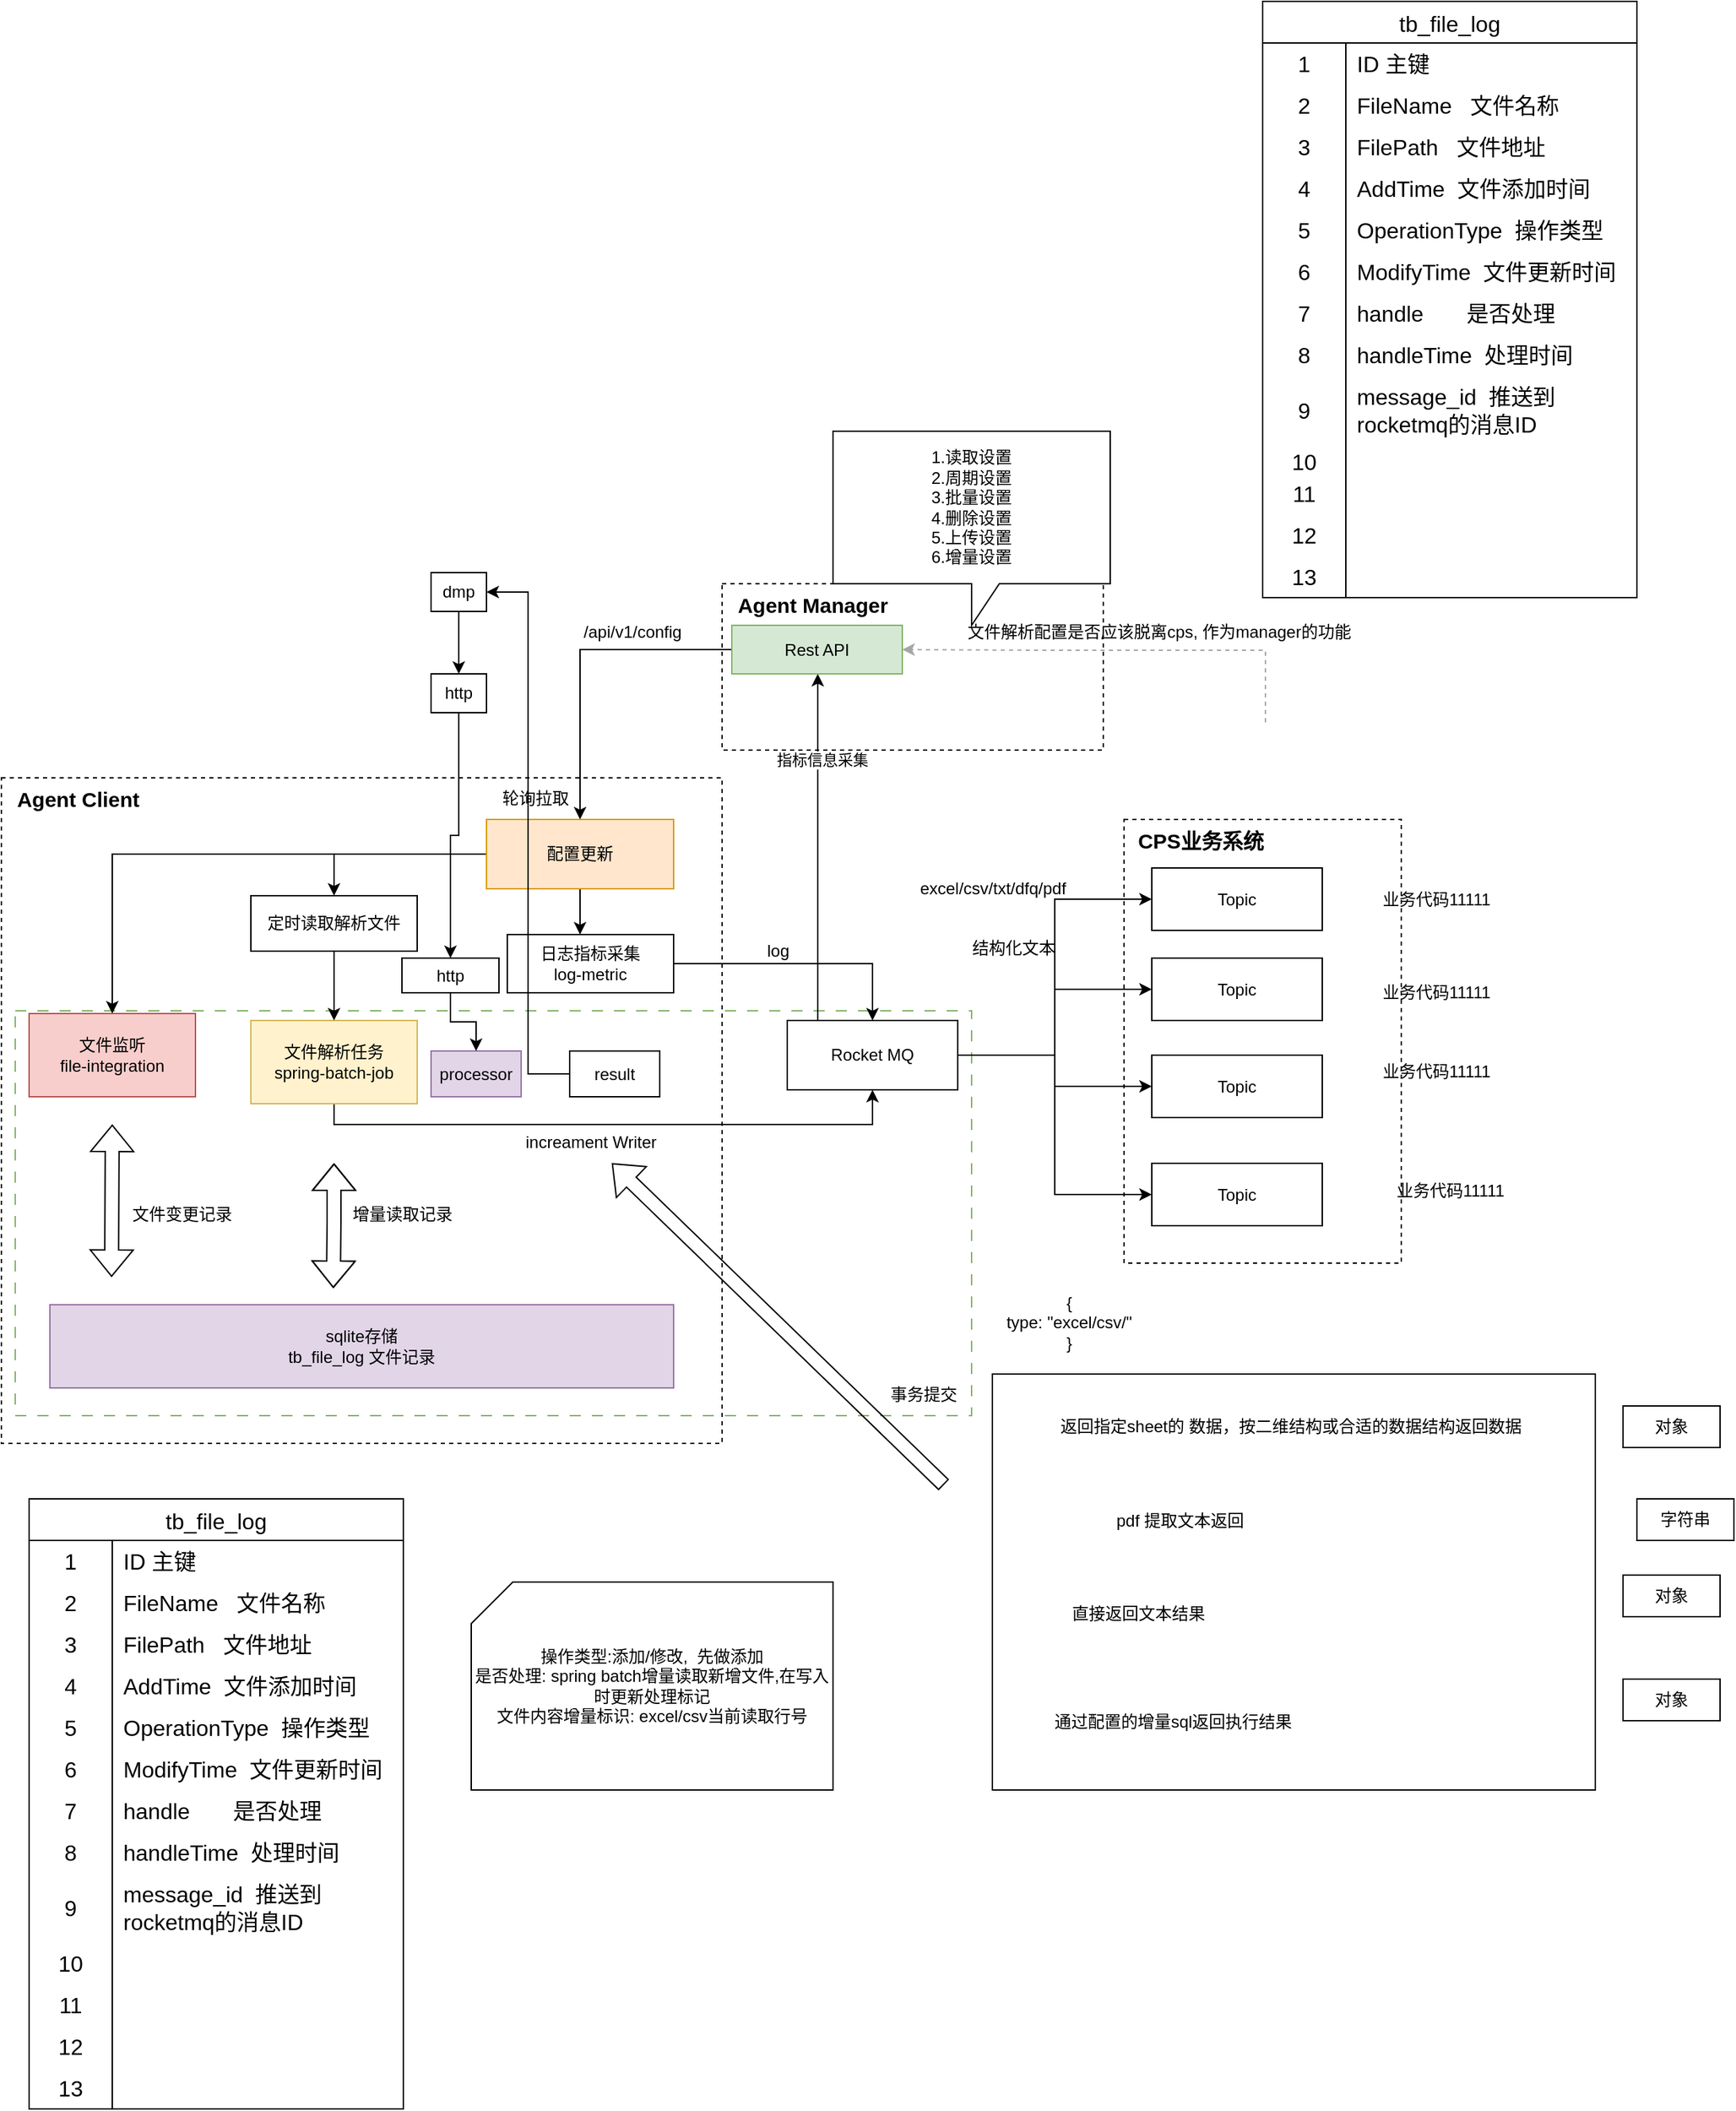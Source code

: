 <mxfile version="23.0.2" type="github">
  <diagram name="第 1 页" id="KSwCcJYvpphRC8MJ0m5S">
    <mxGraphModel dx="1434" dy="1949" grid="1" gridSize="10" guides="1" tooltips="1" connect="1" arrows="1" fold="1" page="1" pageScale="1" pageWidth="827" pageHeight="1169" math="0" shadow="0">
      <root>
        <mxCell id="0" />
        <mxCell id="1" parent="0" />
        <mxCell id="mfhwkr1gqfcv5BpSvhRb-97" value="" style="rounded=0;whiteSpace=wrap;html=1;fillColor=none;dashed=1;dashPattern=8 8;strokeColor=#82B366;movable=0;resizable=0;rotatable=0;deletable=0;editable=0;locked=1;connectable=0;" parent="1" vertex="1">
          <mxGeometry x="100" y="178" width="690" height="292" as="geometry" />
        </mxCell>
        <mxCell id="mfhwkr1gqfcv5BpSvhRb-58" value="" style="rounded=0;whiteSpace=wrap;html=1;fillColor=none;dashed=1;movable=1;resizable=1;rotatable=1;deletable=1;editable=1;locked=0;connectable=1;" parent="1" vertex="1">
          <mxGeometry x="90" y="10" width="520" height="480" as="geometry" />
        </mxCell>
        <mxCell id="mfhwkr1gqfcv5BpSvhRb-1" value="文件监听&lt;br&gt;file-integration" style="rounded=0;whiteSpace=wrap;html=1;fillColor=#f8cecc;strokeColor=#b85450;" parent="1" vertex="1">
          <mxGeometry x="110" y="180" width="120" height="60" as="geometry" />
        </mxCell>
        <mxCell id="mfhwkr1gqfcv5BpSvhRb-79" style="edgeStyle=orthogonalEdgeStyle;rounded=0;orthogonalLoop=1;jettySize=auto;html=1;entryX=0.5;entryY=1;entryDx=0;entryDy=0;" parent="1" source="mfhwkr1gqfcv5BpSvhRb-2" target="mfhwkr1gqfcv5BpSvhRb-35" edge="1">
          <mxGeometry relative="1" as="geometry">
            <Array as="points">
              <mxPoint x="330" y="260" />
              <mxPoint x="719" y="260" />
            </Array>
          </mxGeometry>
        </mxCell>
        <mxCell id="mfhwkr1gqfcv5BpSvhRb-2" value="文件解析任务&lt;br&gt;spring-batch-job" style="rounded=0;whiteSpace=wrap;html=1;fillColor=#fff2cc;strokeColor=#d6b656;" parent="1" vertex="1">
          <mxGeometry x="270" y="185" width="120" height="60" as="geometry" />
        </mxCell>
        <mxCell id="mfhwkr1gqfcv5BpSvhRb-36" style="edgeStyle=orthogonalEdgeStyle;rounded=0;orthogonalLoop=1;jettySize=auto;html=1;" parent="1" source="mfhwkr1gqfcv5BpSvhRb-3" target="mfhwkr1gqfcv5BpSvhRb-35" edge="1">
          <mxGeometry relative="1" as="geometry" />
        </mxCell>
        <mxCell id="mfhwkr1gqfcv5BpSvhRb-3" value="日志指标采集&lt;br&gt;log-metric" style="rounded=0;whiteSpace=wrap;html=1;" parent="1" vertex="1">
          <mxGeometry x="455" y="123" width="120" height="42" as="geometry" />
        </mxCell>
        <mxCell id="mfhwkr1gqfcv5BpSvhRb-6" value="sqlite存储&lt;br&gt;tb_file_log 文件记录" style="rounded=0;whiteSpace=wrap;html=1;fillColor=#e1d5e7;strokeColor=#9673a6;" parent="1" vertex="1">
          <mxGeometry x="125" y="390" width="450" height="60" as="geometry" />
        </mxCell>
        <mxCell id="mfhwkr1gqfcv5BpSvhRb-24" style="edgeStyle=orthogonalEdgeStyle;rounded=0;orthogonalLoop=1;jettySize=auto;html=1;entryX=0.5;entryY=0;entryDx=0;entryDy=0;" parent="1" source="mfhwkr1gqfcv5BpSvhRb-10" target="mfhwkr1gqfcv5BpSvhRb-1" edge="1">
          <mxGeometry relative="1" as="geometry" />
        </mxCell>
        <mxCell id="mfhwkr1gqfcv5BpSvhRb-26" style="edgeStyle=orthogonalEdgeStyle;rounded=0;orthogonalLoop=1;jettySize=auto;html=1;" parent="1" source="mfhwkr1gqfcv5BpSvhRb-10" target="mfhwkr1gqfcv5BpSvhRb-23" edge="1">
          <mxGeometry relative="1" as="geometry" />
        </mxCell>
        <mxCell id="mfhwkr1gqfcv5BpSvhRb-72" style="edgeStyle=orthogonalEdgeStyle;rounded=0;orthogonalLoop=1;jettySize=auto;html=1;" parent="1" source="mfhwkr1gqfcv5BpSvhRb-10" target="mfhwkr1gqfcv5BpSvhRb-3" edge="1">
          <mxGeometry relative="1" as="geometry">
            <Array as="points">
              <mxPoint x="508" y="150" />
              <mxPoint x="508" y="150" />
            </Array>
          </mxGeometry>
        </mxCell>
        <mxCell id="mfhwkr1gqfcv5BpSvhRb-10" value="配置更新" style="rounded=0;whiteSpace=wrap;html=1;fillColor=#ffe6cc;strokeColor=#d79b00;" parent="1" vertex="1">
          <mxGeometry x="440" y="40" width="135" height="50" as="geometry" />
        </mxCell>
        <mxCell id="mfhwkr1gqfcv5BpSvhRb-21" value="" style="shape=flexArrow;endArrow=classic;startArrow=classic;html=1;rounded=0;" parent="1" edge="1">
          <mxGeometry width="100" height="100" relative="1" as="geometry">
            <mxPoint x="169.5" y="370" as="sourcePoint" />
            <mxPoint x="170" y="260" as="targetPoint" />
          </mxGeometry>
        </mxCell>
        <mxCell id="mfhwkr1gqfcv5BpSvhRb-73" style="edgeStyle=orthogonalEdgeStyle;rounded=0;orthogonalLoop=1;jettySize=auto;html=1;" parent="1" source="mfhwkr1gqfcv5BpSvhRb-23" target="mfhwkr1gqfcv5BpSvhRb-2" edge="1">
          <mxGeometry relative="1" as="geometry" />
        </mxCell>
        <mxCell id="mfhwkr1gqfcv5BpSvhRb-23" value="定时读取解析文件" style="rounded=0;whiteSpace=wrap;html=1;" parent="1" vertex="1">
          <mxGeometry x="270" y="95" width="120" height="40" as="geometry" />
        </mxCell>
        <mxCell id="mfhwkr1gqfcv5BpSvhRb-75" style="edgeStyle=orthogonalEdgeStyle;rounded=0;orthogonalLoop=1;jettySize=auto;html=1;" parent="1" source="mfhwkr1gqfcv5BpSvhRb-35" target="mfhwkr1gqfcv5BpSvhRb-67" edge="1">
          <mxGeometry relative="1" as="geometry">
            <Array as="points">
              <mxPoint x="679" y="130" />
              <mxPoint x="679" y="130" />
            </Array>
          </mxGeometry>
        </mxCell>
        <mxCell id="mfhwkr1gqfcv5BpSvhRb-76" value="指标信息采集" style="edgeLabel;html=1;align=center;verticalAlign=middle;resizable=0;points=[];" parent="mfhwkr1gqfcv5BpSvhRb-75" vertex="1" connectable="0">
          <mxGeometry x="0.503" y="-2" relative="1" as="geometry">
            <mxPoint x="1" as="offset" />
          </mxGeometry>
        </mxCell>
        <mxCell id="mfhwkr1gqfcv5BpSvhRb-89" style="edgeStyle=orthogonalEdgeStyle;rounded=0;orthogonalLoop=1;jettySize=auto;html=1;entryX=0;entryY=0.5;entryDx=0;entryDy=0;" parent="1" source="mfhwkr1gqfcv5BpSvhRb-35" target="mfhwkr1gqfcv5BpSvhRb-84" edge="1">
          <mxGeometry relative="1" as="geometry" />
        </mxCell>
        <mxCell id="mfhwkr1gqfcv5BpSvhRb-90" style="edgeStyle=orthogonalEdgeStyle;rounded=0;orthogonalLoop=1;jettySize=auto;html=1;" parent="1" source="mfhwkr1gqfcv5BpSvhRb-35" target="mfhwkr1gqfcv5BpSvhRb-85" edge="1">
          <mxGeometry relative="1" as="geometry" />
        </mxCell>
        <mxCell id="EhrkbCGMckrhQxVuz5_1-8" style="edgeStyle=orthogonalEdgeStyle;rounded=0;orthogonalLoop=1;jettySize=auto;html=1;" edge="1" parent="1" source="mfhwkr1gqfcv5BpSvhRb-35" target="EhrkbCGMckrhQxVuz5_1-6">
          <mxGeometry relative="1" as="geometry" />
        </mxCell>
        <mxCell id="EhrkbCGMckrhQxVuz5_1-10" style="edgeStyle=orthogonalEdgeStyle;rounded=0;orthogonalLoop=1;jettySize=auto;html=1;entryX=0;entryY=0.5;entryDx=0;entryDy=0;" edge="1" parent="1" source="mfhwkr1gqfcv5BpSvhRb-35" target="EhrkbCGMckrhQxVuz5_1-9">
          <mxGeometry relative="1" as="geometry" />
        </mxCell>
        <mxCell id="mfhwkr1gqfcv5BpSvhRb-35" value="Rocket MQ" style="rounded=0;whiteSpace=wrap;html=1;" parent="1" vertex="1">
          <mxGeometry x="657" y="185" width="123" height="50" as="geometry" />
        </mxCell>
        <mxCell id="mfhwkr1gqfcv5BpSvhRb-49" value="increament Writer" style="text;html=1;align=center;verticalAlign=middle;resizable=0;points=[];autosize=1;strokeColor=none;fillColor=none;" parent="1" vertex="1">
          <mxGeometry x="455" y="258" width="120" height="30" as="geometry" />
        </mxCell>
        <mxCell id="mfhwkr1gqfcv5BpSvhRb-52" value="文件变更记录" style="text;html=1;align=center;verticalAlign=middle;resizable=0;points=[];autosize=1;strokeColor=none;fillColor=none;" parent="1" vertex="1">
          <mxGeometry x="170" y="310" width="100" height="30" as="geometry" />
        </mxCell>
        <mxCell id="mfhwkr1gqfcv5BpSvhRb-55" value="excel/csv/txt/dfq/pdf" style="text;html=1;align=center;verticalAlign=middle;resizable=0;points=[];autosize=1;strokeColor=none;fillColor=none;" parent="1" vertex="1">
          <mxGeometry x="740" y="75" width="130" height="30" as="geometry" />
        </mxCell>
        <mxCell id="mfhwkr1gqfcv5BpSvhRb-59" value="增量读取记录" style="text;html=1;align=center;verticalAlign=middle;resizable=0;points=[];autosize=1;strokeColor=none;fillColor=none;" parent="1" vertex="1">
          <mxGeometry x="329" y="310" width="100" height="30" as="geometry" />
        </mxCell>
        <mxCell id="mfhwkr1gqfcv5BpSvhRb-60" value="Agent Client" style="text;html=1;align=center;verticalAlign=middle;resizable=0;points=[];autosize=1;strokeColor=none;fillColor=none;fontStyle=1;fontSize=15;" parent="1" vertex="1">
          <mxGeometry x="90" y="10" width="110" height="30" as="geometry" />
        </mxCell>
        <mxCell id="mfhwkr1gqfcv5BpSvhRb-71" style="edgeStyle=orthogonalEdgeStyle;rounded=0;orthogonalLoop=1;jettySize=auto;html=1;entryX=1;entryY=0.5;entryDx=0;entryDy=0;dashed=1;fillColor=#f5f5f5;strokeColor=#a6a6a6;" parent="1" target="mfhwkr1gqfcv5BpSvhRb-67" edge="1">
          <mxGeometry relative="1" as="geometry">
            <Array as="points">
              <mxPoint x="1002" y="-82" />
              <mxPoint x="840" y="-82" />
            </Array>
            <mxPoint x="1002" y="-30" as="sourcePoint" />
          </mxGeometry>
        </mxCell>
        <mxCell id="mfhwkr1gqfcv5BpSvhRb-66" value="" style="rounded=0;whiteSpace=wrap;html=1;fillColor=none;dashed=1;movable=0;resizable=0;rotatable=0;deletable=0;editable=0;locked=1;connectable=0;" parent="1" vertex="1">
          <mxGeometry x="610" y="-130" width="275" height="120" as="geometry" />
        </mxCell>
        <mxCell id="mfhwkr1gqfcv5BpSvhRb-65" value="Agent Manager" style="text;html=1;align=center;verticalAlign=middle;resizable=0;points=[];autosize=1;strokeColor=none;fillColor=none;fontStyle=1;fontSize=15;" parent="1" vertex="1">
          <mxGeometry x="610" y="-130" width="130" height="30" as="geometry" />
        </mxCell>
        <mxCell id="mfhwkr1gqfcv5BpSvhRb-69" style="edgeStyle=orthogonalEdgeStyle;rounded=0;orthogonalLoop=1;jettySize=auto;html=1;entryX=0.5;entryY=0;entryDx=0;entryDy=0;" parent="1" source="mfhwkr1gqfcv5BpSvhRb-67" target="mfhwkr1gqfcv5BpSvhRb-10" edge="1">
          <mxGeometry relative="1" as="geometry" />
        </mxCell>
        <mxCell id="mfhwkr1gqfcv5BpSvhRb-67" value="Rest API" style="rounded=0;whiteSpace=wrap;html=1;fillColor=#d5e8d4;strokeColor=#82b366;" parent="1" vertex="1">
          <mxGeometry x="617" y="-100" width="123" height="35" as="geometry" />
        </mxCell>
        <mxCell id="mfhwkr1gqfcv5BpSvhRb-70" value="轮询拉取" style="text;html=1;align=center;verticalAlign=middle;resizable=0;points=[];autosize=1;strokeColor=none;fillColor=none;" parent="1" vertex="1">
          <mxGeometry x="440" y="10" width="70" height="30" as="geometry" />
        </mxCell>
        <mxCell id="mfhwkr1gqfcv5BpSvhRb-74" value="文件解析配置是否应该脱离cps, 作为manager的功能" style="text;html=1;align=center;verticalAlign=middle;resizable=0;points=[];autosize=1;strokeColor=none;fillColor=none;" parent="1" vertex="1">
          <mxGeometry x="775" y="-110" width="300" height="30" as="geometry" />
        </mxCell>
        <mxCell id="mfhwkr1gqfcv5BpSvhRb-81" value="" style="rounded=0;whiteSpace=wrap;html=1;dashed=1;fillColor=none;" parent="1" vertex="1">
          <mxGeometry x="900" y="40" width="200" height="320" as="geometry" />
        </mxCell>
        <mxCell id="mfhwkr1gqfcv5BpSvhRb-83" value="CPS业务系统" style="text;html=1;align=center;verticalAlign=middle;resizable=0;points=[];autosize=1;strokeColor=none;fillColor=none;fontStyle=1;fontSize=15;" parent="1" vertex="1">
          <mxGeometry x="900" y="40" width="110" height="30" as="geometry" />
        </mxCell>
        <mxCell id="mfhwkr1gqfcv5BpSvhRb-84" value="Topic" style="rounded=0;whiteSpace=wrap;html=1;" parent="1" vertex="1">
          <mxGeometry x="920" y="75" width="123" height="45" as="geometry" />
        </mxCell>
        <mxCell id="mfhwkr1gqfcv5BpSvhRb-85" value="Topic" style="rounded=0;whiteSpace=wrap;html=1;" parent="1" vertex="1">
          <mxGeometry x="920" y="140" width="123" height="45" as="geometry" />
        </mxCell>
        <mxCell id="mfhwkr1gqfcv5BpSvhRb-91" value="结构化文本" style="text;html=1;align=center;verticalAlign=middle;resizable=0;points=[];autosize=1;strokeColor=none;fillColor=none;" parent="1" vertex="1">
          <mxGeometry x="780" y="117.5" width="80" height="30" as="geometry" />
        </mxCell>
        <mxCell id="mfhwkr1gqfcv5BpSvhRb-96" value="" style="shape=flexArrow;endArrow=classic;startArrow=classic;html=1;rounded=0;" parent="1" edge="1">
          <mxGeometry width="100" height="100" relative="1" as="geometry">
            <mxPoint x="329.5" y="378" as="sourcePoint" />
            <mxPoint x="330" y="288" as="targetPoint" />
            <Array as="points">
              <mxPoint x="330" y="330" />
            </Array>
          </mxGeometry>
        </mxCell>
        <mxCell id="mfhwkr1gqfcv5BpSvhRb-99" value="事务提交" style="text;html=1;align=center;verticalAlign=middle;resizable=0;points=[];autosize=1;strokeColor=none;fillColor=none;" parent="1" vertex="1">
          <mxGeometry x="720" y="440" width="70" height="30" as="geometry" />
        </mxCell>
        <mxCell id="EhrkbCGMckrhQxVuz5_1-6" value="Topic" style="rounded=0;whiteSpace=wrap;html=1;" vertex="1" parent="1">
          <mxGeometry x="920" y="210" width="123" height="45" as="geometry" />
        </mxCell>
        <mxCell id="EhrkbCGMckrhQxVuz5_1-9" value="Topic" style="rounded=0;whiteSpace=wrap;html=1;" vertex="1" parent="1">
          <mxGeometry x="920" y="288" width="123" height="45" as="geometry" />
        </mxCell>
        <mxCell id="EhrkbCGMckrhQxVuz5_1-12" value="log" style="text;html=1;align=center;verticalAlign=middle;resizable=0;points=[];autosize=1;strokeColor=none;fillColor=none;" vertex="1" parent="1">
          <mxGeometry x="630" y="120" width="40" height="30" as="geometry" />
        </mxCell>
        <mxCell id="EhrkbCGMckrhQxVuz5_1-18" value="1.读取设置&lt;br&gt;2.周期设置&lt;br&gt;3.批量设置&lt;br&gt;4.删除设置&lt;br&gt;5.上传设置&lt;br&gt;6.增量设置" style="shape=callout;whiteSpace=wrap;html=1;perimeter=calloutPerimeter;" vertex="1" parent="1">
          <mxGeometry x="690" y="-240" width="200" height="140" as="geometry" />
        </mxCell>
        <mxCell id="EhrkbCGMckrhQxVuz5_1-19" value="tb_file_log" style="shape=table;startSize=30;container=1;collapsible=0;childLayout=tableLayout;fixedRows=1;rowLines=0;fontStyle=0;strokeColor=default;fontSize=16;" vertex="1" parent="1">
          <mxGeometry x="110" y="530" width="270" height="440" as="geometry" />
        </mxCell>
        <mxCell id="EhrkbCGMckrhQxVuz5_1-20" value="" style="shape=tableRow;horizontal=0;startSize=0;swimlaneHead=0;swimlaneBody=0;top=0;left=0;bottom=0;right=0;collapsible=0;dropTarget=0;fillColor=none;points=[[0,0.5],[1,0.5]];portConstraint=eastwest;strokeColor=inherit;fontSize=16;" vertex="1" parent="EhrkbCGMckrhQxVuz5_1-19">
          <mxGeometry y="30" width="270" height="30" as="geometry" />
        </mxCell>
        <mxCell id="EhrkbCGMckrhQxVuz5_1-21" value="1" style="shape=partialRectangle;html=1;whiteSpace=wrap;connectable=0;fillColor=none;top=0;left=0;bottom=0;right=0;overflow=hidden;pointerEvents=1;strokeColor=inherit;fontSize=16;" vertex="1" parent="EhrkbCGMckrhQxVuz5_1-20">
          <mxGeometry width="60" height="30" as="geometry">
            <mxRectangle width="60" height="30" as="alternateBounds" />
          </mxGeometry>
        </mxCell>
        <mxCell id="EhrkbCGMckrhQxVuz5_1-22" value="ID 主键" style="shape=partialRectangle;html=1;whiteSpace=wrap;connectable=0;fillColor=none;top=0;left=0;bottom=0;right=0;align=left;spacingLeft=6;overflow=hidden;strokeColor=inherit;fontSize=16;" vertex="1" parent="EhrkbCGMckrhQxVuz5_1-20">
          <mxGeometry x="60" width="210" height="30" as="geometry">
            <mxRectangle width="210" height="30" as="alternateBounds" />
          </mxGeometry>
        </mxCell>
        <mxCell id="EhrkbCGMckrhQxVuz5_1-23" value="" style="shape=tableRow;horizontal=0;startSize=0;swimlaneHead=0;swimlaneBody=0;top=0;left=0;bottom=0;right=0;collapsible=0;dropTarget=0;fillColor=none;points=[[0,0.5],[1,0.5]];portConstraint=eastwest;strokeColor=inherit;fontSize=16;" vertex="1" parent="EhrkbCGMckrhQxVuz5_1-19">
          <mxGeometry y="60" width="270" height="30" as="geometry" />
        </mxCell>
        <mxCell id="EhrkbCGMckrhQxVuz5_1-24" value="2" style="shape=partialRectangle;html=1;whiteSpace=wrap;connectable=0;fillColor=none;top=0;left=0;bottom=0;right=0;overflow=hidden;strokeColor=inherit;fontSize=16;" vertex="1" parent="EhrkbCGMckrhQxVuz5_1-23">
          <mxGeometry width="60" height="30" as="geometry">
            <mxRectangle width="60" height="30" as="alternateBounds" />
          </mxGeometry>
        </mxCell>
        <mxCell id="EhrkbCGMckrhQxVuz5_1-25" value="FileName&amp;nbsp; &amp;nbsp;文件名称" style="shape=partialRectangle;html=1;whiteSpace=wrap;connectable=0;fillColor=none;top=0;left=0;bottom=0;right=0;align=left;spacingLeft=6;overflow=hidden;strokeColor=inherit;fontSize=16;" vertex="1" parent="EhrkbCGMckrhQxVuz5_1-23">
          <mxGeometry x="60" width="210" height="30" as="geometry">
            <mxRectangle width="210" height="30" as="alternateBounds" />
          </mxGeometry>
        </mxCell>
        <mxCell id="EhrkbCGMckrhQxVuz5_1-26" value="" style="shape=tableRow;horizontal=0;startSize=0;swimlaneHead=0;swimlaneBody=0;top=0;left=0;bottom=0;right=0;collapsible=0;dropTarget=0;fillColor=none;points=[[0,0.5],[1,0.5]];portConstraint=eastwest;strokeColor=inherit;fontSize=16;" vertex="1" parent="EhrkbCGMckrhQxVuz5_1-19">
          <mxGeometry y="90" width="270" height="30" as="geometry" />
        </mxCell>
        <mxCell id="EhrkbCGMckrhQxVuz5_1-27" value="3" style="shape=partialRectangle;html=1;whiteSpace=wrap;connectable=0;fillColor=none;top=0;left=0;bottom=0;right=0;overflow=hidden;strokeColor=inherit;fontSize=16;" vertex="1" parent="EhrkbCGMckrhQxVuz5_1-26">
          <mxGeometry width="60" height="30" as="geometry">
            <mxRectangle width="60" height="30" as="alternateBounds" />
          </mxGeometry>
        </mxCell>
        <mxCell id="EhrkbCGMckrhQxVuz5_1-28" value="FilePath&amp;nbsp; &amp;nbsp;文件地址" style="shape=partialRectangle;html=1;whiteSpace=wrap;connectable=0;fillColor=none;top=0;left=0;bottom=0;right=0;align=left;spacingLeft=6;overflow=hidden;strokeColor=inherit;fontSize=16;" vertex="1" parent="EhrkbCGMckrhQxVuz5_1-26">
          <mxGeometry x="60" width="210" height="30" as="geometry">
            <mxRectangle width="210" height="30" as="alternateBounds" />
          </mxGeometry>
        </mxCell>
        <mxCell id="EhrkbCGMckrhQxVuz5_1-29" value="" style="shape=tableRow;horizontal=0;startSize=0;swimlaneHead=0;swimlaneBody=0;top=0;left=0;bottom=0;right=0;collapsible=0;dropTarget=0;fillColor=none;points=[[0,0.5],[1,0.5]];portConstraint=eastwest;strokeColor=inherit;fontSize=16;" vertex="1" parent="EhrkbCGMckrhQxVuz5_1-19">
          <mxGeometry y="120" width="270" height="30" as="geometry" />
        </mxCell>
        <mxCell id="EhrkbCGMckrhQxVuz5_1-30" value="4" style="shape=partialRectangle;html=1;whiteSpace=wrap;connectable=0;fillColor=none;top=0;left=0;bottom=0;right=0;overflow=hidden;strokeColor=inherit;fontSize=16;" vertex="1" parent="EhrkbCGMckrhQxVuz5_1-29">
          <mxGeometry width="60" height="30" as="geometry">
            <mxRectangle width="60" height="30" as="alternateBounds" />
          </mxGeometry>
        </mxCell>
        <mxCell id="EhrkbCGMckrhQxVuz5_1-31" value="AddTime&amp;nbsp; 文件添加时间" style="shape=partialRectangle;html=1;whiteSpace=wrap;connectable=0;fillColor=none;top=0;left=0;bottom=0;right=0;align=left;spacingLeft=6;overflow=hidden;strokeColor=inherit;fontSize=16;" vertex="1" parent="EhrkbCGMckrhQxVuz5_1-29">
          <mxGeometry x="60" width="210" height="30" as="geometry">
            <mxRectangle width="210" height="30" as="alternateBounds" />
          </mxGeometry>
        </mxCell>
        <mxCell id="EhrkbCGMckrhQxVuz5_1-32" value="" style="shape=tableRow;horizontal=0;startSize=0;swimlaneHead=0;swimlaneBody=0;top=0;left=0;bottom=0;right=0;collapsible=0;dropTarget=0;fillColor=none;points=[[0,0.5],[1,0.5]];portConstraint=eastwest;strokeColor=inherit;fontSize=16;" vertex="1" parent="EhrkbCGMckrhQxVuz5_1-19">
          <mxGeometry y="150" width="270" height="30" as="geometry" />
        </mxCell>
        <mxCell id="EhrkbCGMckrhQxVuz5_1-33" value="5" style="shape=partialRectangle;html=1;whiteSpace=wrap;connectable=0;fillColor=none;top=0;left=0;bottom=0;right=0;overflow=hidden;strokeColor=inherit;fontSize=16;" vertex="1" parent="EhrkbCGMckrhQxVuz5_1-32">
          <mxGeometry width="60" height="30" as="geometry">
            <mxRectangle width="60" height="30" as="alternateBounds" />
          </mxGeometry>
        </mxCell>
        <mxCell id="EhrkbCGMckrhQxVuz5_1-34" value="OperationType&amp;nbsp; 操作类型" style="shape=partialRectangle;html=1;whiteSpace=wrap;connectable=0;fillColor=none;top=0;left=0;bottom=0;right=0;align=left;spacingLeft=6;overflow=hidden;strokeColor=inherit;fontSize=16;" vertex="1" parent="EhrkbCGMckrhQxVuz5_1-32">
          <mxGeometry x="60" width="210" height="30" as="geometry">
            <mxRectangle width="210" height="30" as="alternateBounds" />
          </mxGeometry>
        </mxCell>
        <mxCell id="EhrkbCGMckrhQxVuz5_1-35" value="" style="shape=tableRow;horizontal=0;startSize=0;swimlaneHead=0;swimlaneBody=0;top=0;left=0;bottom=0;right=0;collapsible=0;dropTarget=0;fillColor=none;points=[[0,0.5],[1,0.5]];portConstraint=eastwest;strokeColor=inherit;fontSize=16;" vertex="1" parent="EhrkbCGMckrhQxVuz5_1-19">
          <mxGeometry y="180" width="270" height="30" as="geometry" />
        </mxCell>
        <mxCell id="EhrkbCGMckrhQxVuz5_1-36" value="6" style="shape=partialRectangle;html=1;whiteSpace=wrap;connectable=0;fillColor=none;top=0;left=0;bottom=0;right=0;overflow=hidden;strokeColor=inherit;fontSize=16;" vertex="1" parent="EhrkbCGMckrhQxVuz5_1-35">
          <mxGeometry width="60" height="30" as="geometry">
            <mxRectangle width="60" height="30" as="alternateBounds" />
          </mxGeometry>
        </mxCell>
        <mxCell id="EhrkbCGMckrhQxVuz5_1-37" value="ModifyTime&amp;nbsp; 文件更新时间" style="shape=partialRectangle;html=1;whiteSpace=wrap;connectable=0;fillColor=none;top=0;left=0;bottom=0;right=0;align=left;spacingLeft=6;overflow=hidden;strokeColor=inherit;fontSize=16;" vertex="1" parent="EhrkbCGMckrhQxVuz5_1-35">
          <mxGeometry x="60" width="210" height="30" as="geometry">
            <mxRectangle width="210" height="30" as="alternateBounds" />
          </mxGeometry>
        </mxCell>
        <mxCell id="EhrkbCGMckrhQxVuz5_1-38" value="" style="shape=tableRow;horizontal=0;startSize=0;swimlaneHead=0;swimlaneBody=0;top=0;left=0;bottom=0;right=0;collapsible=0;dropTarget=0;fillColor=none;points=[[0,0.5],[1,0.5]];portConstraint=eastwest;strokeColor=inherit;fontSize=16;" vertex="1" parent="EhrkbCGMckrhQxVuz5_1-19">
          <mxGeometry y="210" width="270" height="30" as="geometry" />
        </mxCell>
        <mxCell id="EhrkbCGMckrhQxVuz5_1-39" value="7" style="shape=partialRectangle;html=1;whiteSpace=wrap;connectable=0;fillColor=none;top=0;left=0;bottom=0;right=0;overflow=hidden;strokeColor=inherit;fontSize=16;" vertex="1" parent="EhrkbCGMckrhQxVuz5_1-38">
          <mxGeometry width="60" height="30" as="geometry">
            <mxRectangle width="60" height="30" as="alternateBounds" />
          </mxGeometry>
        </mxCell>
        <mxCell id="EhrkbCGMckrhQxVuz5_1-40" value="handle&amp;nbsp; &amp;nbsp; &amp;nbsp; &amp;nbsp;是否处理" style="shape=partialRectangle;html=1;whiteSpace=wrap;connectable=0;fillColor=none;top=0;left=0;bottom=0;right=0;align=left;spacingLeft=6;overflow=hidden;strokeColor=inherit;fontSize=16;" vertex="1" parent="EhrkbCGMckrhQxVuz5_1-38">
          <mxGeometry x="60" width="210" height="30" as="geometry">
            <mxRectangle width="210" height="30" as="alternateBounds" />
          </mxGeometry>
        </mxCell>
        <mxCell id="EhrkbCGMckrhQxVuz5_1-41" value="" style="shape=tableRow;horizontal=0;startSize=0;swimlaneHead=0;swimlaneBody=0;top=0;left=0;bottom=0;right=0;collapsible=0;dropTarget=0;fillColor=none;points=[[0,0.5],[1,0.5]];portConstraint=eastwest;strokeColor=inherit;fontSize=16;" vertex="1" parent="EhrkbCGMckrhQxVuz5_1-19">
          <mxGeometry y="240" width="270" height="30" as="geometry" />
        </mxCell>
        <mxCell id="EhrkbCGMckrhQxVuz5_1-42" value="8" style="shape=partialRectangle;html=1;whiteSpace=wrap;connectable=0;fillColor=none;top=0;left=0;bottom=0;right=0;overflow=hidden;strokeColor=inherit;fontSize=16;" vertex="1" parent="EhrkbCGMckrhQxVuz5_1-41">
          <mxGeometry width="60" height="30" as="geometry">
            <mxRectangle width="60" height="30" as="alternateBounds" />
          </mxGeometry>
        </mxCell>
        <mxCell id="EhrkbCGMckrhQxVuz5_1-43" value="handleTime&amp;nbsp; 处理时间" style="shape=partialRectangle;html=1;whiteSpace=wrap;connectable=0;fillColor=none;top=0;left=0;bottom=0;right=0;align=left;spacingLeft=6;overflow=hidden;strokeColor=inherit;fontSize=16;" vertex="1" parent="EhrkbCGMckrhQxVuz5_1-41">
          <mxGeometry x="60" width="210" height="30" as="geometry">
            <mxRectangle width="210" height="30" as="alternateBounds" />
          </mxGeometry>
        </mxCell>
        <mxCell id="EhrkbCGMckrhQxVuz5_1-44" value="" style="shape=tableRow;horizontal=0;startSize=0;swimlaneHead=0;swimlaneBody=0;top=0;left=0;bottom=0;right=0;collapsible=0;dropTarget=0;fillColor=none;points=[[0,0.5],[1,0.5]];portConstraint=eastwest;strokeColor=inherit;fontSize=16;" vertex="1" parent="EhrkbCGMckrhQxVuz5_1-19">
          <mxGeometry y="270" width="270" height="50" as="geometry" />
        </mxCell>
        <mxCell id="EhrkbCGMckrhQxVuz5_1-45" value="9" style="shape=partialRectangle;html=1;whiteSpace=wrap;connectable=0;fillColor=none;top=0;left=0;bottom=0;right=0;overflow=hidden;strokeColor=inherit;fontSize=16;" vertex="1" parent="EhrkbCGMckrhQxVuz5_1-44">
          <mxGeometry width="60" height="50" as="geometry">
            <mxRectangle width="60" height="50" as="alternateBounds" />
          </mxGeometry>
        </mxCell>
        <mxCell id="EhrkbCGMckrhQxVuz5_1-46" value="message_id&amp;nbsp; 推送到rocketmq的消息ID" style="shape=partialRectangle;html=1;whiteSpace=wrap;connectable=0;fillColor=none;top=0;left=0;bottom=0;right=0;align=left;spacingLeft=6;overflow=hidden;strokeColor=inherit;fontSize=16;" vertex="1" parent="EhrkbCGMckrhQxVuz5_1-44">
          <mxGeometry x="60" width="210" height="50" as="geometry">
            <mxRectangle width="210" height="50" as="alternateBounds" />
          </mxGeometry>
        </mxCell>
        <mxCell id="EhrkbCGMckrhQxVuz5_1-47" value="" style="shape=tableRow;horizontal=0;startSize=0;swimlaneHead=0;swimlaneBody=0;top=0;left=0;bottom=0;right=0;collapsible=0;dropTarget=0;fillColor=none;points=[[0,0.5],[1,0.5]];portConstraint=eastwest;strokeColor=inherit;fontSize=16;" vertex="1" parent="EhrkbCGMckrhQxVuz5_1-19">
          <mxGeometry y="320" width="270" height="30" as="geometry" />
        </mxCell>
        <mxCell id="EhrkbCGMckrhQxVuz5_1-48" value="10" style="shape=partialRectangle;html=1;whiteSpace=wrap;connectable=0;fillColor=none;top=0;left=0;bottom=0;right=0;overflow=hidden;strokeColor=inherit;fontSize=16;" vertex="1" parent="EhrkbCGMckrhQxVuz5_1-47">
          <mxGeometry width="60" height="30" as="geometry">
            <mxRectangle width="60" height="30" as="alternateBounds" />
          </mxGeometry>
        </mxCell>
        <mxCell id="EhrkbCGMckrhQxVuz5_1-49" value="" style="shape=partialRectangle;html=1;whiteSpace=wrap;connectable=0;fillColor=none;top=0;left=0;bottom=0;right=0;align=left;spacingLeft=6;overflow=hidden;strokeColor=inherit;fontSize=16;" vertex="1" parent="EhrkbCGMckrhQxVuz5_1-47">
          <mxGeometry x="60" width="210" height="30" as="geometry">
            <mxRectangle width="210" height="30" as="alternateBounds" />
          </mxGeometry>
        </mxCell>
        <mxCell id="EhrkbCGMckrhQxVuz5_1-50" value="" style="shape=tableRow;horizontal=0;startSize=0;swimlaneHead=0;swimlaneBody=0;top=0;left=0;bottom=0;right=0;collapsible=0;dropTarget=0;fillColor=none;points=[[0,0.5],[1,0.5]];portConstraint=eastwest;strokeColor=inherit;fontSize=16;" vertex="1" parent="EhrkbCGMckrhQxVuz5_1-19">
          <mxGeometry y="350" width="270" height="30" as="geometry" />
        </mxCell>
        <mxCell id="EhrkbCGMckrhQxVuz5_1-51" value="11" style="shape=partialRectangle;html=1;whiteSpace=wrap;connectable=0;fillColor=none;top=0;left=0;bottom=0;right=0;overflow=hidden;strokeColor=inherit;fontSize=16;" vertex="1" parent="EhrkbCGMckrhQxVuz5_1-50">
          <mxGeometry width="60" height="30" as="geometry">
            <mxRectangle width="60" height="30" as="alternateBounds" />
          </mxGeometry>
        </mxCell>
        <mxCell id="EhrkbCGMckrhQxVuz5_1-52" value="" style="shape=partialRectangle;html=1;whiteSpace=wrap;connectable=0;fillColor=none;top=0;left=0;bottom=0;right=0;align=left;spacingLeft=6;overflow=hidden;strokeColor=inherit;fontSize=16;" vertex="1" parent="EhrkbCGMckrhQxVuz5_1-50">
          <mxGeometry x="60" width="210" height="30" as="geometry">
            <mxRectangle width="210" height="30" as="alternateBounds" />
          </mxGeometry>
        </mxCell>
        <mxCell id="EhrkbCGMckrhQxVuz5_1-53" value="" style="shape=tableRow;horizontal=0;startSize=0;swimlaneHead=0;swimlaneBody=0;top=0;left=0;bottom=0;right=0;collapsible=0;dropTarget=0;fillColor=none;points=[[0,0.5],[1,0.5]];portConstraint=eastwest;strokeColor=inherit;fontSize=16;" vertex="1" parent="EhrkbCGMckrhQxVuz5_1-19">
          <mxGeometry y="380" width="270" height="30" as="geometry" />
        </mxCell>
        <mxCell id="EhrkbCGMckrhQxVuz5_1-54" value="12" style="shape=partialRectangle;html=1;whiteSpace=wrap;connectable=0;fillColor=none;top=0;left=0;bottom=0;right=0;overflow=hidden;strokeColor=inherit;fontSize=16;" vertex="1" parent="EhrkbCGMckrhQxVuz5_1-53">
          <mxGeometry width="60" height="30" as="geometry">
            <mxRectangle width="60" height="30" as="alternateBounds" />
          </mxGeometry>
        </mxCell>
        <mxCell id="EhrkbCGMckrhQxVuz5_1-55" value="" style="shape=partialRectangle;html=1;whiteSpace=wrap;connectable=0;fillColor=none;top=0;left=0;bottom=0;right=0;align=left;spacingLeft=6;overflow=hidden;strokeColor=inherit;fontSize=16;" vertex="1" parent="EhrkbCGMckrhQxVuz5_1-53">
          <mxGeometry x="60" width="210" height="30" as="geometry">
            <mxRectangle width="210" height="30" as="alternateBounds" />
          </mxGeometry>
        </mxCell>
        <mxCell id="EhrkbCGMckrhQxVuz5_1-56" value="" style="shape=tableRow;horizontal=0;startSize=0;swimlaneHead=0;swimlaneBody=0;top=0;left=0;bottom=0;right=0;collapsible=0;dropTarget=0;fillColor=none;points=[[0,0.5],[1,0.5]];portConstraint=eastwest;strokeColor=inherit;fontSize=16;" vertex="1" parent="EhrkbCGMckrhQxVuz5_1-19">
          <mxGeometry y="410" width="270" height="30" as="geometry" />
        </mxCell>
        <mxCell id="EhrkbCGMckrhQxVuz5_1-57" value="13" style="shape=partialRectangle;html=1;whiteSpace=wrap;connectable=0;fillColor=none;top=0;left=0;bottom=0;right=0;overflow=hidden;strokeColor=inherit;fontSize=16;" vertex="1" parent="EhrkbCGMckrhQxVuz5_1-56">
          <mxGeometry width="60" height="30" as="geometry">
            <mxRectangle width="60" height="30" as="alternateBounds" />
          </mxGeometry>
        </mxCell>
        <mxCell id="EhrkbCGMckrhQxVuz5_1-58" value="" style="shape=partialRectangle;html=1;whiteSpace=wrap;connectable=0;fillColor=none;top=0;left=0;bottom=0;right=0;align=left;spacingLeft=6;overflow=hidden;strokeColor=inherit;fontSize=16;" vertex="1" parent="EhrkbCGMckrhQxVuz5_1-56">
          <mxGeometry x="60" width="210" height="30" as="geometry">
            <mxRectangle width="210" height="30" as="alternateBounds" />
          </mxGeometry>
        </mxCell>
        <mxCell id="EhrkbCGMckrhQxVuz5_1-66" value="操作类型:添加/修改,&amp;nbsp; 先做添加&lt;br&gt;是否处理: spring batch增量读取新增文件,在写入时更新处理标记&lt;br&gt;文件内容增量标识: excel/csv当前读取行号" style="shape=card;whiteSpace=wrap;html=1;" vertex="1" parent="1">
          <mxGeometry x="429" y="590" width="261" height="150" as="geometry" />
        </mxCell>
        <mxCell id="EhrkbCGMckrhQxVuz5_1-70" value="/api/v1/config" style="text;html=1;align=center;verticalAlign=middle;resizable=0;points=[];autosize=1;strokeColor=none;fillColor=none;" vertex="1" parent="1">
          <mxGeometry x="500" y="-110" width="90" height="30" as="geometry" />
        </mxCell>
        <mxCell id="EhrkbCGMckrhQxVuz5_1-71" value="processor" style="rounded=0;whiteSpace=wrap;html=1;fillColor=#e1d5e7;strokeColor=#9673a6;" vertex="1" parent="1">
          <mxGeometry x="400" y="207" width="65" height="33" as="geometry" />
        </mxCell>
        <mxCell id="EhrkbCGMckrhQxVuz5_1-73" style="edgeStyle=orthogonalEdgeStyle;rounded=0;orthogonalLoop=1;jettySize=auto;html=1;entryX=0.5;entryY=0;entryDx=0;entryDy=0;" edge="1" parent="1" source="EhrkbCGMckrhQxVuz5_1-72" target="EhrkbCGMckrhQxVuz5_1-71">
          <mxGeometry relative="1" as="geometry" />
        </mxCell>
        <mxCell id="EhrkbCGMckrhQxVuz5_1-72" value="http" style="rounded=0;whiteSpace=wrap;html=1;" vertex="1" parent="1">
          <mxGeometry x="379" y="140" width="70" height="25" as="geometry" />
        </mxCell>
        <mxCell id="EhrkbCGMckrhQxVuz5_1-102" style="edgeStyle=orthogonalEdgeStyle;rounded=0;orthogonalLoop=1;jettySize=auto;html=1;entryX=0.5;entryY=0;entryDx=0;entryDy=0;" edge="1" parent="1" source="EhrkbCGMckrhQxVuz5_1-75" target="EhrkbCGMckrhQxVuz5_1-72">
          <mxGeometry relative="1" as="geometry" />
        </mxCell>
        <mxCell id="EhrkbCGMckrhQxVuz5_1-75" value="http" style="rounded=0;whiteSpace=wrap;html=1;" vertex="1" parent="1">
          <mxGeometry x="400" y="-65" width="40" height="28" as="geometry" />
        </mxCell>
        <mxCell id="EhrkbCGMckrhQxVuz5_1-78" style="edgeStyle=orthogonalEdgeStyle;rounded=0;orthogonalLoop=1;jettySize=auto;html=1;entryX=0.5;entryY=0;entryDx=0;entryDy=0;" edge="1" parent="1" source="EhrkbCGMckrhQxVuz5_1-77" target="EhrkbCGMckrhQxVuz5_1-75">
          <mxGeometry relative="1" as="geometry" />
        </mxCell>
        <mxCell id="EhrkbCGMckrhQxVuz5_1-77" value="dmp" style="rounded=0;whiteSpace=wrap;html=1;" vertex="1" parent="1">
          <mxGeometry x="400" y="-138" width="40" height="28" as="geometry" />
        </mxCell>
        <mxCell id="EhrkbCGMckrhQxVuz5_1-81" style="edgeStyle=orthogonalEdgeStyle;rounded=0;orthogonalLoop=1;jettySize=auto;html=1;entryX=1;entryY=0.5;entryDx=0;entryDy=0;" edge="1" parent="1" source="EhrkbCGMckrhQxVuz5_1-80" target="EhrkbCGMckrhQxVuz5_1-77">
          <mxGeometry relative="1" as="geometry" />
        </mxCell>
        <mxCell id="EhrkbCGMckrhQxVuz5_1-80" value="result" style="rounded=0;whiteSpace=wrap;html=1;" vertex="1" parent="1">
          <mxGeometry x="500" y="207" width="65" height="33" as="geometry" />
        </mxCell>
        <mxCell id="EhrkbCGMckrhQxVuz5_1-82" value="{&lt;br&gt;type: &quot;excel/csv/&quot;&lt;br&gt;}" style="text;html=1;align=center;verticalAlign=middle;resizable=0;points=[];autosize=1;strokeColor=none;fillColor=none;" vertex="1" parent="1">
          <mxGeometry x="805" y="373" width="110" height="60" as="geometry" />
        </mxCell>
        <mxCell id="EhrkbCGMckrhQxVuz5_1-85" value="&lt;div class=&quot;lake-content&quot;&gt;返回指定sheet的 数据，按二维结构或合适的数据结构返回数据&lt;/div&gt;" style="text;html=1;align=center;verticalAlign=middle;resizable=0;points=[];autosize=1;strokeColor=none;fillColor=none;" vertex="1" parent="1">
          <mxGeometry x="840" y="463" width="360" height="30" as="geometry" />
        </mxCell>
        <mxCell id="EhrkbCGMckrhQxVuz5_1-86" value="&lt;div class=&quot;lake-content&quot;&gt;pdf 提取文本返回&lt;/div&gt;" style="text;html=1;align=center;verticalAlign=middle;resizable=0;points=[];autosize=1;strokeColor=none;fillColor=none;" vertex="1" parent="1">
          <mxGeometry x="880" y="530.5" width="120" height="30" as="geometry" />
        </mxCell>
        <mxCell id="EhrkbCGMckrhQxVuz5_1-87" value="&lt;div class=&quot;lake-content&quot;&gt;直接返回文本结果&lt;/div&gt;" style="text;html=1;align=center;verticalAlign=middle;resizable=0;points=[];autosize=1;strokeColor=none;fillColor=none;" vertex="1" parent="1">
          <mxGeometry x="850" y="598" width="120" height="30" as="geometry" />
        </mxCell>
        <mxCell id="EhrkbCGMckrhQxVuz5_1-88" value="通过配置的增量sql返回执行结果" style="text;html=1;align=center;verticalAlign=middle;resizable=0;points=[];autosize=1;strokeColor=none;fillColor=none;" vertex="1" parent="1">
          <mxGeometry x="840" y="676" width="190" height="30" as="geometry" />
        </mxCell>
        <mxCell id="EhrkbCGMckrhQxVuz5_1-89" value="" style="rounded=0;whiteSpace=wrap;html=1;fillColor=none;movable=0;resizable=0;rotatable=0;deletable=0;editable=0;locked=1;connectable=0;" vertex="1" parent="1">
          <mxGeometry x="805" y="440" width="435" height="300" as="geometry" />
        </mxCell>
        <mxCell id="EhrkbCGMckrhQxVuz5_1-90" value="" style="shape=flexArrow;endArrow=classic;html=1;rounded=0;" edge="1" parent="1" target="mfhwkr1gqfcv5BpSvhRb-49">
          <mxGeometry width="50" height="50" relative="1" as="geometry">
            <mxPoint x="770" y="520" as="sourcePoint" />
            <mxPoint x="780" y="490" as="targetPoint" />
          </mxGeometry>
        </mxCell>
        <mxCell id="EhrkbCGMckrhQxVuz5_1-92" value="业务代码11111" style="text;html=1;align=center;verticalAlign=middle;resizable=0;points=[];autosize=1;strokeColor=none;fillColor=none;" vertex="1" parent="1">
          <mxGeometry x="1075" y="82.5" width="100" height="30" as="geometry" />
        </mxCell>
        <mxCell id="EhrkbCGMckrhQxVuz5_1-93" value="业务代码11111" style="text;html=1;align=center;verticalAlign=middle;resizable=0;points=[];autosize=1;strokeColor=none;fillColor=none;" vertex="1" parent="1">
          <mxGeometry x="1075" y="150" width="100" height="30" as="geometry" />
        </mxCell>
        <mxCell id="EhrkbCGMckrhQxVuz5_1-94" value="业务代码11111" style="text;html=1;align=center;verticalAlign=middle;resizable=0;points=[];autosize=1;strokeColor=none;fillColor=none;" vertex="1" parent="1">
          <mxGeometry x="1075" y="207" width="100" height="30" as="geometry" />
        </mxCell>
        <mxCell id="EhrkbCGMckrhQxVuz5_1-95" value="业务代码11111" style="text;html=1;align=center;verticalAlign=middle;resizable=0;points=[];autosize=1;strokeColor=none;fillColor=none;" vertex="1" parent="1">
          <mxGeometry x="1085" y="292.5" width="100" height="30" as="geometry" />
        </mxCell>
        <mxCell id="EhrkbCGMckrhQxVuz5_1-97" value="对象" style="rounded=0;whiteSpace=wrap;html=1;" vertex="1" parent="1">
          <mxGeometry x="1260" y="463" width="70" height="30" as="geometry" />
        </mxCell>
        <mxCell id="EhrkbCGMckrhQxVuz5_1-98" value="字符串" style="rounded=0;whiteSpace=wrap;html=1;" vertex="1" parent="1">
          <mxGeometry x="1270" y="530" width="70" height="30" as="geometry" />
        </mxCell>
        <mxCell id="EhrkbCGMckrhQxVuz5_1-99" value="对象" style="rounded=0;whiteSpace=wrap;html=1;" vertex="1" parent="1">
          <mxGeometry x="1260" y="585" width="70" height="30" as="geometry" />
        </mxCell>
        <mxCell id="EhrkbCGMckrhQxVuz5_1-100" value="对象" style="rounded=0;whiteSpace=wrap;html=1;" vertex="1" parent="1">
          <mxGeometry x="1260" y="660" width="70" height="30" as="geometry" />
        </mxCell>
        <mxCell id="EhrkbCGMckrhQxVuz5_1-103" value="tb_file_log" style="shape=table;startSize=30;container=1;collapsible=0;childLayout=tableLayout;fixedRows=1;rowLines=0;fontStyle=0;strokeColor=default;fontSize=16;" vertex="1" parent="1">
          <mxGeometry x="1000" y="-550" width="270" height="430" as="geometry" />
        </mxCell>
        <mxCell id="EhrkbCGMckrhQxVuz5_1-104" value="" style="shape=tableRow;horizontal=0;startSize=0;swimlaneHead=0;swimlaneBody=0;top=0;left=0;bottom=0;right=0;collapsible=0;dropTarget=0;fillColor=none;points=[[0,0.5],[1,0.5]];portConstraint=eastwest;strokeColor=inherit;fontSize=16;" vertex="1" parent="EhrkbCGMckrhQxVuz5_1-103">
          <mxGeometry y="30" width="270" height="30" as="geometry" />
        </mxCell>
        <mxCell id="EhrkbCGMckrhQxVuz5_1-105" value="1" style="shape=partialRectangle;html=1;whiteSpace=wrap;connectable=0;fillColor=none;top=0;left=0;bottom=0;right=0;overflow=hidden;pointerEvents=1;strokeColor=inherit;fontSize=16;" vertex="1" parent="EhrkbCGMckrhQxVuz5_1-104">
          <mxGeometry width="60" height="30" as="geometry">
            <mxRectangle width="60" height="30" as="alternateBounds" />
          </mxGeometry>
        </mxCell>
        <mxCell id="EhrkbCGMckrhQxVuz5_1-106" value="ID 主键" style="shape=partialRectangle;html=1;whiteSpace=wrap;connectable=0;fillColor=none;top=0;left=0;bottom=0;right=0;align=left;spacingLeft=6;overflow=hidden;strokeColor=inherit;fontSize=16;" vertex="1" parent="EhrkbCGMckrhQxVuz5_1-104">
          <mxGeometry x="60" width="210" height="30" as="geometry">
            <mxRectangle width="210" height="30" as="alternateBounds" />
          </mxGeometry>
        </mxCell>
        <mxCell id="EhrkbCGMckrhQxVuz5_1-107" value="" style="shape=tableRow;horizontal=0;startSize=0;swimlaneHead=0;swimlaneBody=0;top=0;left=0;bottom=0;right=0;collapsible=0;dropTarget=0;fillColor=none;points=[[0,0.5],[1,0.5]];portConstraint=eastwest;strokeColor=inherit;fontSize=16;" vertex="1" parent="EhrkbCGMckrhQxVuz5_1-103">
          <mxGeometry y="60" width="270" height="30" as="geometry" />
        </mxCell>
        <mxCell id="EhrkbCGMckrhQxVuz5_1-108" value="2" style="shape=partialRectangle;html=1;whiteSpace=wrap;connectable=0;fillColor=none;top=0;left=0;bottom=0;right=0;overflow=hidden;strokeColor=inherit;fontSize=16;" vertex="1" parent="EhrkbCGMckrhQxVuz5_1-107">
          <mxGeometry width="60" height="30" as="geometry">
            <mxRectangle width="60" height="30" as="alternateBounds" />
          </mxGeometry>
        </mxCell>
        <mxCell id="EhrkbCGMckrhQxVuz5_1-109" value="FileName&amp;nbsp; &amp;nbsp;文件名称" style="shape=partialRectangle;html=1;whiteSpace=wrap;connectable=0;fillColor=none;top=0;left=0;bottom=0;right=0;align=left;spacingLeft=6;overflow=hidden;strokeColor=inherit;fontSize=16;" vertex="1" parent="EhrkbCGMckrhQxVuz5_1-107">
          <mxGeometry x="60" width="210" height="30" as="geometry">
            <mxRectangle width="210" height="30" as="alternateBounds" />
          </mxGeometry>
        </mxCell>
        <mxCell id="EhrkbCGMckrhQxVuz5_1-110" value="" style="shape=tableRow;horizontal=0;startSize=0;swimlaneHead=0;swimlaneBody=0;top=0;left=0;bottom=0;right=0;collapsible=0;dropTarget=0;fillColor=none;points=[[0,0.5],[1,0.5]];portConstraint=eastwest;strokeColor=inherit;fontSize=16;" vertex="1" parent="EhrkbCGMckrhQxVuz5_1-103">
          <mxGeometry y="90" width="270" height="30" as="geometry" />
        </mxCell>
        <mxCell id="EhrkbCGMckrhQxVuz5_1-111" value="3" style="shape=partialRectangle;html=1;whiteSpace=wrap;connectable=0;fillColor=none;top=0;left=0;bottom=0;right=0;overflow=hidden;strokeColor=inherit;fontSize=16;" vertex="1" parent="EhrkbCGMckrhQxVuz5_1-110">
          <mxGeometry width="60" height="30" as="geometry">
            <mxRectangle width="60" height="30" as="alternateBounds" />
          </mxGeometry>
        </mxCell>
        <mxCell id="EhrkbCGMckrhQxVuz5_1-112" value="FilePath&amp;nbsp; &amp;nbsp;文件地址" style="shape=partialRectangle;html=1;whiteSpace=wrap;connectable=0;fillColor=none;top=0;left=0;bottom=0;right=0;align=left;spacingLeft=6;overflow=hidden;strokeColor=inherit;fontSize=16;" vertex="1" parent="EhrkbCGMckrhQxVuz5_1-110">
          <mxGeometry x="60" width="210" height="30" as="geometry">
            <mxRectangle width="210" height="30" as="alternateBounds" />
          </mxGeometry>
        </mxCell>
        <mxCell id="EhrkbCGMckrhQxVuz5_1-113" value="" style="shape=tableRow;horizontal=0;startSize=0;swimlaneHead=0;swimlaneBody=0;top=0;left=0;bottom=0;right=0;collapsible=0;dropTarget=0;fillColor=none;points=[[0,0.5],[1,0.5]];portConstraint=eastwest;strokeColor=inherit;fontSize=16;" vertex="1" parent="EhrkbCGMckrhQxVuz5_1-103">
          <mxGeometry y="120" width="270" height="30" as="geometry" />
        </mxCell>
        <mxCell id="EhrkbCGMckrhQxVuz5_1-114" value="4" style="shape=partialRectangle;html=1;whiteSpace=wrap;connectable=0;fillColor=none;top=0;left=0;bottom=0;right=0;overflow=hidden;strokeColor=inherit;fontSize=16;" vertex="1" parent="EhrkbCGMckrhQxVuz5_1-113">
          <mxGeometry width="60" height="30" as="geometry">
            <mxRectangle width="60" height="30" as="alternateBounds" />
          </mxGeometry>
        </mxCell>
        <mxCell id="EhrkbCGMckrhQxVuz5_1-115" value="AddTime&amp;nbsp; 文件添加时间" style="shape=partialRectangle;html=1;whiteSpace=wrap;connectable=0;fillColor=none;top=0;left=0;bottom=0;right=0;align=left;spacingLeft=6;overflow=hidden;strokeColor=inherit;fontSize=16;" vertex="1" parent="EhrkbCGMckrhQxVuz5_1-113">
          <mxGeometry x="60" width="210" height="30" as="geometry">
            <mxRectangle width="210" height="30" as="alternateBounds" />
          </mxGeometry>
        </mxCell>
        <mxCell id="EhrkbCGMckrhQxVuz5_1-116" value="" style="shape=tableRow;horizontal=0;startSize=0;swimlaneHead=0;swimlaneBody=0;top=0;left=0;bottom=0;right=0;collapsible=0;dropTarget=0;fillColor=none;points=[[0,0.5],[1,0.5]];portConstraint=eastwest;strokeColor=inherit;fontSize=16;" vertex="1" parent="EhrkbCGMckrhQxVuz5_1-103">
          <mxGeometry y="150" width="270" height="30" as="geometry" />
        </mxCell>
        <mxCell id="EhrkbCGMckrhQxVuz5_1-117" value="5" style="shape=partialRectangle;html=1;whiteSpace=wrap;connectable=0;fillColor=none;top=0;left=0;bottom=0;right=0;overflow=hidden;strokeColor=inherit;fontSize=16;" vertex="1" parent="EhrkbCGMckrhQxVuz5_1-116">
          <mxGeometry width="60" height="30" as="geometry">
            <mxRectangle width="60" height="30" as="alternateBounds" />
          </mxGeometry>
        </mxCell>
        <mxCell id="EhrkbCGMckrhQxVuz5_1-118" value="OperationType&amp;nbsp; 操作类型" style="shape=partialRectangle;html=1;whiteSpace=wrap;connectable=0;fillColor=none;top=0;left=0;bottom=0;right=0;align=left;spacingLeft=6;overflow=hidden;strokeColor=inherit;fontSize=16;" vertex="1" parent="EhrkbCGMckrhQxVuz5_1-116">
          <mxGeometry x="60" width="210" height="30" as="geometry">
            <mxRectangle width="210" height="30" as="alternateBounds" />
          </mxGeometry>
        </mxCell>
        <mxCell id="EhrkbCGMckrhQxVuz5_1-119" value="" style="shape=tableRow;horizontal=0;startSize=0;swimlaneHead=0;swimlaneBody=0;top=0;left=0;bottom=0;right=0;collapsible=0;dropTarget=0;fillColor=none;points=[[0,0.5],[1,0.5]];portConstraint=eastwest;strokeColor=inherit;fontSize=16;" vertex="1" parent="EhrkbCGMckrhQxVuz5_1-103">
          <mxGeometry y="180" width="270" height="30" as="geometry" />
        </mxCell>
        <mxCell id="EhrkbCGMckrhQxVuz5_1-120" value="6" style="shape=partialRectangle;html=1;whiteSpace=wrap;connectable=0;fillColor=none;top=0;left=0;bottom=0;right=0;overflow=hidden;strokeColor=inherit;fontSize=16;" vertex="1" parent="EhrkbCGMckrhQxVuz5_1-119">
          <mxGeometry width="60" height="30" as="geometry">
            <mxRectangle width="60" height="30" as="alternateBounds" />
          </mxGeometry>
        </mxCell>
        <mxCell id="EhrkbCGMckrhQxVuz5_1-121" value="ModifyTime&amp;nbsp; 文件更新时间" style="shape=partialRectangle;html=1;whiteSpace=wrap;connectable=0;fillColor=none;top=0;left=0;bottom=0;right=0;align=left;spacingLeft=6;overflow=hidden;strokeColor=inherit;fontSize=16;" vertex="1" parent="EhrkbCGMckrhQxVuz5_1-119">
          <mxGeometry x="60" width="210" height="30" as="geometry">
            <mxRectangle width="210" height="30" as="alternateBounds" />
          </mxGeometry>
        </mxCell>
        <mxCell id="EhrkbCGMckrhQxVuz5_1-122" value="" style="shape=tableRow;horizontal=0;startSize=0;swimlaneHead=0;swimlaneBody=0;top=0;left=0;bottom=0;right=0;collapsible=0;dropTarget=0;fillColor=none;points=[[0,0.5],[1,0.5]];portConstraint=eastwest;strokeColor=inherit;fontSize=16;" vertex="1" parent="EhrkbCGMckrhQxVuz5_1-103">
          <mxGeometry y="210" width="270" height="30" as="geometry" />
        </mxCell>
        <mxCell id="EhrkbCGMckrhQxVuz5_1-123" value="7" style="shape=partialRectangle;html=1;whiteSpace=wrap;connectable=0;fillColor=none;top=0;left=0;bottom=0;right=0;overflow=hidden;strokeColor=inherit;fontSize=16;" vertex="1" parent="EhrkbCGMckrhQxVuz5_1-122">
          <mxGeometry width="60" height="30" as="geometry">
            <mxRectangle width="60" height="30" as="alternateBounds" />
          </mxGeometry>
        </mxCell>
        <mxCell id="EhrkbCGMckrhQxVuz5_1-124" value="handle&amp;nbsp; &amp;nbsp; &amp;nbsp; &amp;nbsp;是否处理" style="shape=partialRectangle;html=1;whiteSpace=wrap;connectable=0;fillColor=none;top=0;left=0;bottom=0;right=0;align=left;spacingLeft=6;overflow=hidden;strokeColor=inherit;fontSize=16;" vertex="1" parent="EhrkbCGMckrhQxVuz5_1-122">
          <mxGeometry x="60" width="210" height="30" as="geometry">
            <mxRectangle width="210" height="30" as="alternateBounds" />
          </mxGeometry>
        </mxCell>
        <mxCell id="EhrkbCGMckrhQxVuz5_1-125" value="" style="shape=tableRow;horizontal=0;startSize=0;swimlaneHead=0;swimlaneBody=0;top=0;left=0;bottom=0;right=0;collapsible=0;dropTarget=0;fillColor=none;points=[[0,0.5],[1,0.5]];portConstraint=eastwest;strokeColor=inherit;fontSize=16;" vertex="1" parent="EhrkbCGMckrhQxVuz5_1-103">
          <mxGeometry y="240" width="270" height="30" as="geometry" />
        </mxCell>
        <mxCell id="EhrkbCGMckrhQxVuz5_1-126" value="8" style="shape=partialRectangle;html=1;whiteSpace=wrap;connectable=0;fillColor=none;top=0;left=0;bottom=0;right=0;overflow=hidden;strokeColor=inherit;fontSize=16;" vertex="1" parent="EhrkbCGMckrhQxVuz5_1-125">
          <mxGeometry width="60" height="30" as="geometry">
            <mxRectangle width="60" height="30" as="alternateBounds" />
          </mxGeometry>
        </mxCell>
        <mxCell id="EhrkbCGMckrhQxVuz5_1-127" value="handleTime&amp;nbsp; 处理时间" style="shape=partialRectangle;html=1;whiteSpace=wrap;connectable=0;fillColor=none;top=0;left=0;bottom=0;right=0;align=left;spacingLeft=6;overflow=hidden;strokeColor=inherit;fontSize=16;" vertex="1" parent="EhrkbCGMckrhQxVuz5_1-125">
          <mxGeometry x="60" width="210" height="30" as="geometry">
            <mxRectangle width="210" height="30" as="alternateBounds" />
          </mxGeometry>
        </mxCell>
        <mxCell id="EhrkbCGMckrhQxVuz5_1-128" value="" style="shape=tableRow;horizontal=0;startSize=0;swimlaneHead=0;swimlaneBody=0;top=0;left=0;bottom=0;right=0;collapsible=0;dropTarget=0;fillColor=none;points=[[0,0.5],[1,0.5]];portConstraint=eastwest;strokeColor=inherit;fontSize=16;" vertex="1" parent="EhrkbCGMckrhQxVuz5_1-103">
          <mxGeometry y="270" width="270" height="50" as="geometry" />
        </mxCell>
        <mxCell id="EhrkbCGMckrhQxVuz5_1-129" value="9" style="shape=partialRectangle;html=1;whiteSpace=wrap;connectable=0;fillColor=none;top=0;left=0;bottom=0;right=0;overflow=hidden;strokeColor=inherit;fontSize=16;" vertex="1" parent="EhrkbCGMckrhQxVuz5_1-128">
          <mxGeometry width="60" height="50" as="geometry">
            <mxRectangle width="60" height="50" as="alternateBounds" />
          </mxGeometry>
        </mxCell>
        <mxCell id="EhrkbCGMckrhQxVuz5_1-130" value="message_id&amp;nbsp; 推送到rocketmq的消息ID" style="shape=partialRectangle;html=1;whiteSpace=wrap;connectable=0;fillColor=none;top=0;left=0;bottom=0;right=0;align=left;spacingLeft=6;overflow=hidden;strokeColor=inherit;fontSize=16;" vertex="1" parent="EhrkbCGMckrhQxVuz5_1-128">
          <mxGeometry x="60" width="210" height="50" as="geometry">
            <mxRectangle width="210" height="50" as="alternateBounds" />
          </mxGeometry>
        </mxCell>
        <mxCell id="EhrkbCGMckrhQxVuz5_1-131" value="" style="shape=tableRow;horizontal=0;startSize=0;swimlaneHead=0;swimlaneBody=0;top=0;left=0;bottom=0;right=0;collapsible=0;dropTarget=0;fillColor=none;points=[[0,0.5],[1,0.5]];portConstraint=eastwest;strokeColor=inherit;fontSize=16;" vertex="1" parent="EhrkbCGMckrhQxVuz5_1-103">
          <mxGeometry y="320" width="270" height="20" as="geometry" />
        </mxCell>
        <mxCell id="EhrkbCGMckrhQxVuz5_1-132" value="10" style="shape=partialRectangle;html=1;whiteSpace=wrap;connectable=0;fillColor=none;top=0;left=0;bottom=0;right=0;overflow=hidden;strokeColor=inherit;fontSize=16;" vertex="1" parent="EhrkbCGMckrhQxVuz5_1-131">
          <mxGeometry width="60" height="20" as="geometry">
            <mxRectangle width="60" height="20" as="alternateBounds" />
          </mxGeometry>
        </mxCell>
        <mxCell id="EhrkbCGMckrhQxVuz5_1-133" value="" style="shape=partialRectangle;html=1;whiteSpace=wrap;connectable=0;fillColor=none;top=0;left=0;bottom=0;right=0;align=left;spacingLeft=6;overflow=hidden;strokeColor=inherit;fontSize=16;" vertex="1" parent="EhrkbCGMckrhQxVuz5_1-131">
          <mxGeometry x="60" width="210" height="20" as="geometry">
            <mxRectangle width="210" height="20" as="alternateBounds" />
          </mxGeometry>
        </mxCell>
        <mxCell id="EhrkbCGMckrhQxVuz5_1-134" value="" style="shape=tableRow;horizontal=0;startSize=0;swimlaneHead=0;swimlaneBody=0;top=0;left=0;bottom=0;right=0;collapsible=0;dropTarget=0;fillColor=none;points=[[0,0.5],[1,0.5]];portConstraint=eastwest;strokeColor=inherit;fontSize=16;" vertex="1" parent="EhrkbCGMckrhQxVuz5_1-103">
          <mxGeometry y="340" width="270" height="30" as="geometry" />
        </mxCell>
        <mxCell id="EhrkbCGMckrhQxVuz5_1-135" value="11" style="shape=partialRectangle;html=1;whiteSpace=wrap;connectable=0;fillColor=none;top=0;left=0;bottom=0;right=0;overflow=hidden;strokeColor=inherit;fontSize=16;" vertex="1" parent="EhrkbCGMckrhQxVuz5_1-134">
          <mxGeometry width="60" height="30" as="geometry">
            <mxRectangle width="60" height="30" as="alternateBounds" />
          </mxGeometry>
        </mxCell>
        <mxCell id="EhrkbCGMckrhQxVuz5_1-136" value="" style="shape=partialRectangle;html=1;whiteSpace=wrap;connectable=0;fillColor=none;top=0;left=0;bottom=0;right=0;align=left;spacingLeft=6;overflow=hidden;strokeColor=inherit;fontSize=16;" vertex="1" parent="EhrkbCGMckrhQxVuz5_1-134">
          <mxGeometry x="60" width="210" height="30" as="geometry">
            <mxRectangle width="210" height="30" as="alternateBounds" />
          </mxGeometry>
        </mxCell>
        <mxCell id="EhrkbCGMckrhQxVuz5_1-137" value="" style="shape=tableRow;horizontal=0;startSize=0;swimlaneHead=0;swimlaneBody=0;top=0;left=0;bottom=0;right=0;collapsible=0;dropTarget=0;fillColor=none;points=[[0,0.5],[1,0.5]];portConstraint=eastwest;strokeColor=inherit;fontSize=16;" vertex="1" parent="EhrkbCGMckrhQxVuz5_1-103">
          <mxGeometry y="370" width="270" height="30" as="geometry" />
        </mxCell>
        <mxCell id="EhrkbCGMckrhQxVuz5_1-138" value="12" style="shape=partialRectangle;html=1;whiteSpace=wrap;connectable=0;fillColor=none;top=0;left=0;bottom=0;right=0;overflow=hidden;strokeColor=inherit;fontSize=16;" vertex="1" parent="EhrkbCGMckrhQxVuz5_1-137">
          <mxGeometry width="60" height="30" as="geometry">
            <mxRectangle width="60" height="30" as="alternateBounds" />
          </mxGeometry>
        </mxCell>
        <mxCell id="EhrkbCGMckrhQxVuz5_1-139" value="" style="shape=partialRectangle;html=1;whiteSpace=wrap;connectable=0;fillColor=none;top=0;left=0;bottom=0;right=0;align=left;spacingLeft=6;overflow=hidden;strokeColor=inherit;fontSize=16;" vertex="1" parent="EhrkbCGMckrhQxVuz5_1-137">
          <mxGeometry x="60" width="210" height="30" as="geometry">
            <mxRectangle width="210" height="30" as="alternateBounds" />
          </mxGeometry>
        </mxCell>
        <mxCell id="EhrkbCGMckrhQxVuz5_1-140" value="" style="shape=tableRow;horizontal=0;startSize=0;swimlaneHead=0;swimlaneBody=0;top=0;left=0;bottom=0;right=0;collapsible=0;dropTarget=0;fillColor=none;points=[[0,0.5],[1,0.5]];portConstraint=eastwest;strokeColor=inherit;fontSize=16;" vertex="1" parent="EhrkbCGMckrhQxVuz5_1-103">
          <mxGeometry y="400" width="270" height="30" as="geometry" />
        </mxCell>
        <mxCell id="EhrkbCGMckrhQxVuz5_1-141" value="13" style="shape=partialRectangle;html=1;whiteSpace=wrap;connectable=0;fillColor=none;top=0;left=0;bottom=0;right=0;overflow=hidden;strokeColor=inherit;fontSize=16;" vertex="1" parent="EhrkbCGMckrhQxVuz5_1-140">
          <mxGeometry width="60" height="30" as="geometry">
            <mxRectangle width="60" height="30" as="alternateBounds" />
          </mxGeometry>
        </mxCell>
        <mxCell id="EhrkbCGMckrhQxVuz5_1-142" value="" style="shape=partialRectangle;html=1;whiteSpace=wrap;connectable=0;fillColor=none;top=0;left=0;bottom=0;right=0;align=left;spacingLeft=6;overflow=hidden;strokeColor=inherit;fontSize=16;" vertex="1" parent="EhrkbCGMckrhQxVuz5_1-140">
          <mxGeometry x="60" width="210" height="30" as="geometry">
            <mxRectangle width="210" height="30" as="alternateBounds" />
          </mxGeometry>
        </mxCell>
      </root>
    </mxGraphModel>
  </diagram>
</mxfile>
